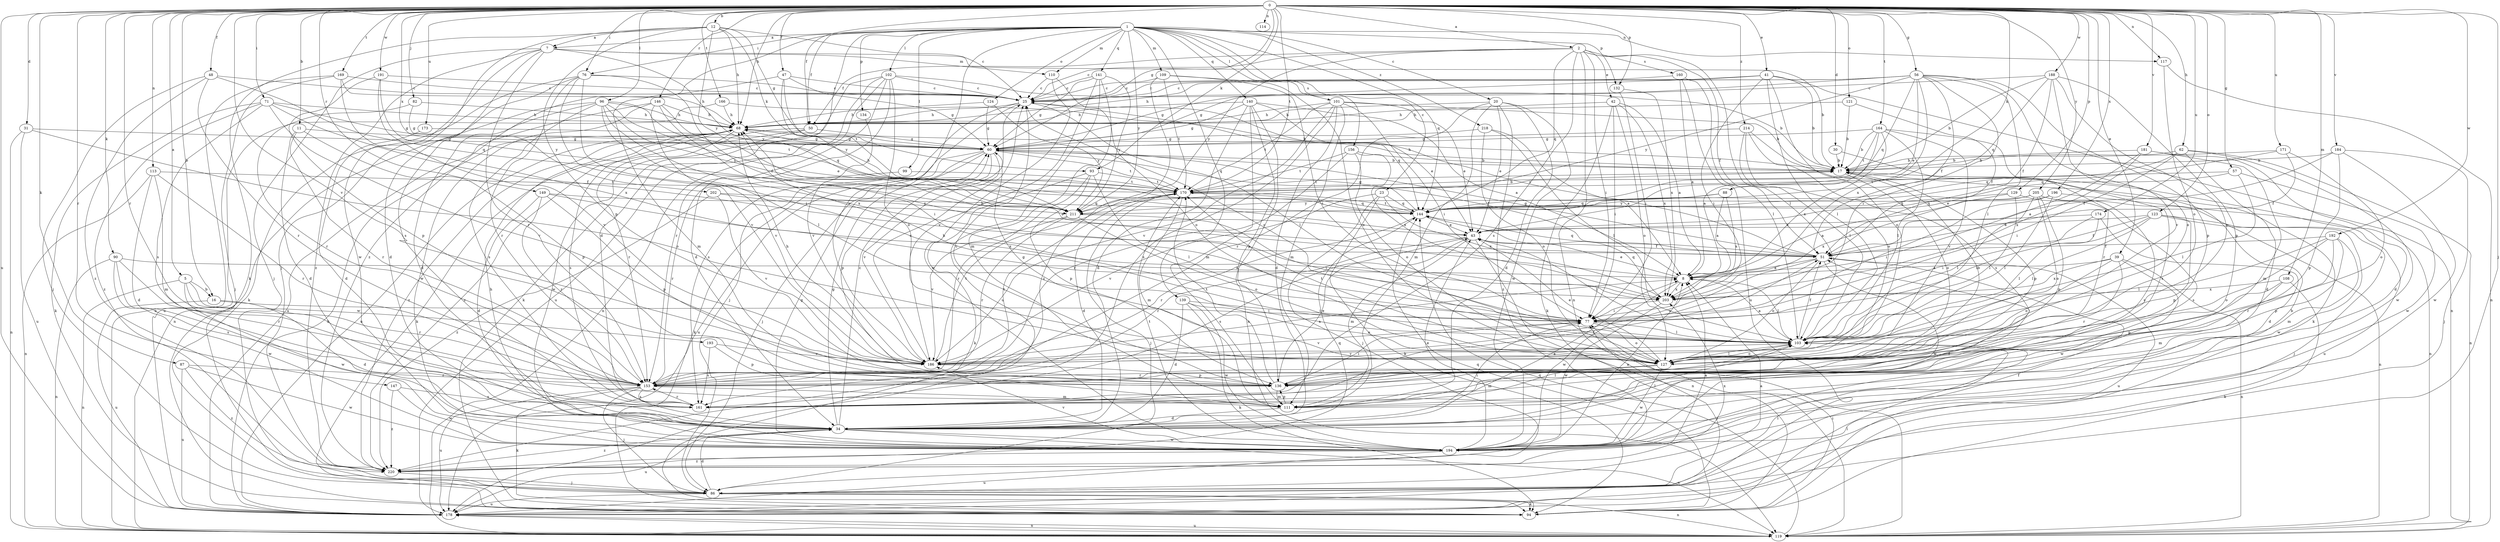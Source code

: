 strict digraph  {
0;
1;
2;
5;
7;
8;
11;
12;
16;
17;
20;
23;
25;
30;
31;
34;
39;
41;
42;
43;
47;
48;
50;
51;
56;
57;
60;
62;
68;
71;
76;
77;
82;
86;
87;
88;
90;
93;
94;
96;
99;
101;
102;
103;
108;
109;
110;
111;
113;
114;
117;
119;
121;
123;
124;
127;
129;
132;
134;
136;
139;
140;
141;
144;
146;
147;
149;
153;
156;
160;
161;
164;
166;
169;
170;
171;
173;
174;
178;
181;
184;
186;
188;
191;
192;
193;
194;
196;
202;
203;
205;
211;
214;
218;
220;
0 -> 2  [label=a];
0 -> 5  [label=a];
0 -> 11  [label=b];
0 -> 12  [label=b];
0 -> 16  [label=b];
0 -> 30  [label=d];
0 -> 31  [label=d];
0 -> 39  [label=e];
0 -> 41  [label=e];
0 -> 47  [label=f];
0 -> 48  [label=f];
0 -> 50  [label=f];
0 -> 56  [label=g];
0 -> 57  [label=g];
0 -> 60  [label=g];
0 -> 62  [label=h];
0 -> 68  [label=h];
0 -> 71  [label=i];
0 -> 76  [label=i];
0 -> 82  [label=j];
0 -> 86  [label=j];
0 -> 87  [label=k];
0 -> 88  [label=k];
0 -> 90  [label=k];
0 -> 93  [label=k];
0 -> 96  [label=l];
0 -> 108  [label=m];
0 -> 113  [label=n];
0 -> 114  [label=n];
0 -> 117  [label=n];
0 -> 121  [label=o];
0 -> 123  [label=o];
0 -> 129  [label=p];
0 -> 132  [label=p];
0 -> 146  [label=r];
0 -> 147  [label=r];
0 -> 149  [label=r];
0 -> 153  [label=r];
0 -> 164  [label=t];
0 -> 166  [label=t];
0 -> 169  [label=t];
0 -> 170  [label=t];
0 -> 171  [label=u];
0 -> 173  [label=u];
0 -> 174  [label=u];
0 -> 178  [label=u];
0 -> 181  [label=v];
0 -> 184  [label=v];
0 -> 186  [label=v];
0 -> 188  [label=w];
0 -> 191  [label=w];
0 -> 192  [label=w];
0 -> 196  [label=x];
0 -> 202  [label=x];
0 -> 205  [label=y];
0 -> 214  [label=z];
1 -> 7  [label=a];
1 -> 20  [label=c];
1 -> 23  [label=c];
1 -> 34  [label=d];
1 -> 50  [label=f];
1 -> 76  [label=i];
1 -> 99  [label=l];
1 -> 101  [label=l];
1 -> 102  [label=l];
1 -> 109  [label=m];
1 -> 110  [label=m];
1 -> 117  [label=n];
1 -> 124  [label=o];
1 -> 132  [label=p];
1 -> 134  [label=p];
1 -> 139  [label=q];
1 -> 140  [label=q];
1 -> 141  [label=q];
1 -> 144  [label=q];
1 -> 156  [label=s];
1 -> 186  [label=v];
1 -> 211  [label=y];
1 -> 218  [label=z];
1 -> 220  [label=z];
2 -> 25  [label=c];
2 -> 42  [label=e];
2 -> 50  [label=f];
2 -> 51  [label=f];
2 -> 77  [label=i];
2 -> 103  [label=l];
2 -> 119  [label=n];
2 -> 144  [label=q];
2 -> 160  [label=s];
2 -> 161  [label=s];
2 -> 211  [label=y];
5 -> 16  [label=b];
5 -> 119  [label=n];
5 -> 153  [label=r];
5 -> 193  [label=w];
5 -> 194  [label=w];
7 -> 17  [label=b];
7 -> 86  [label=j];
7 -> 110  [label=m];
7 -> 153  [label=r];
7 -> 161  [label=s];
7 -> 194  [label=w];
7 -> 211  [label=y];
7 -> 220  [label=z];
8 -> 43  [label=e];
8 -> 68  [label=h];
8 -> 103  [label=l];
8 -> 194  [label=w];
8 -> 203  [label=x];
11 -> 34  [label=d];
11 -> 60  [label=g];
11 -> 136  [label=p];
11 -> 153  [label=r];
12 -> 7  [label=a];
12 -> 25  [label=c];
12 -> 60  [label=g];
12 -> 68  [label=h];
12 -> 86  [label=j];
12 -> 93  [label=k];
12 -> 94  [label=k];
12 -> 136  [label=p];
12 -> 211  [label=y];
16 -> 34  [label=d];
16 -> 77  [label=i];
16 -> 178  [label=u];
17 -> 68  [label=h];
17 -> 119  [label=n];
17 -> 127  [label=o];
17 -> 136  [label=p];
17 -> 170  [label=t];
20 -> 34  [label=d];
20 -> 43  [label=e];
20 -> 68  [label=h];
20 -> 111  [label=m];
20 -> 153  [label=r];
20 -> 194  [label=w];
20 -> 220  [label=z];
23 -> 86  [label=j];
23 -> 94  [label=k];
23 -> 144  [label=q];
23 -> 186  [label=v];
23 -> 203  [label=x];
25 -> 68  [label=h];
25 -> 86  [label=j];
25 -> 103  [label=l];
25 -> 144  [label=q];
25 -> 161  [label=s];
30 -> 17  [label=b];
30 -> 161  [label=s];
31 -> 60  [label=g];
31 -> 119  [label=n];
31 -> 127  [label=o];
31 -> 178  [label=u];
34 -> 8  [label=a];
34 -> 25  [label=c];
34 -> 60  [label=g];
34 -> 77  [label=i];
34 -> 103  [label=l];
34 -> 119  [label=n];
34 -> 178  [label=u];
34 -> 194  [label=w];
34 -> 220  [label=z];
39 -> 8  [label=a];
39 -> 119  [label=n];
39 -> 127  [label=o];
39 -> 153  [label=r];
39 -> 194  [label=w];
39 -> 203  [label=x];
41 -> 17  [label=b];
41 -> 25  [label=c];
41 -> 60  [label=g];
41 -> 77  [label=i];
41 -> 103  [label=l];
41 -> 119  [label=n];
41 -> 127  [label=o];
42 -> 8  [label=a];
42 -> 68  [label=h];
42 -> 77  [label=i];
42 -> 94  [label=k];
42 -> 127  [label=o];
42 -> 203  [label=x];
43 -> 51  [label=f];
43 -> 103  [label=l];
43 -> 111  [label=m];
43 -> 119  [label=n];
43 -> 153  [label=r];
43 -> 161  [label=s];
47 -> 25  [label=c];
47 -> 60  [label=g];
47 -> 111  [label=m];
47 -> 170  [label=t];
47 -> 211  [label=y];
48 -> 25  [label=c];
48 -> 86  [label=j];
48 -> 144  [label=q];
48 -> 153  [label=r];
48 -> 220  [label=z];
50 -> 60  [label=g];
50 -> 94  [label=k];
50 -> 194  [label=w];
50 -> 220  [label=z];
51 -> 8  [label=a];
51 -> 25  [label=c];
51 -> 60  [label=g];
51 -> 127  [label=o];
51 -> 144  [label=q];
51 -> 178  [label=u];
51 -> 186  [label=v];
51 -> 194  [label=w];
56 -> 25  [label=c];
56 -> 43  [label=e];
56 -> 51  [label=f];
56 -> 60  [label=g];
56 -> 68  [label=h];
56 -> 77  [label=i];
56 -> 103  [label=l];
56 -> 127  [label=o];
56 -> 136  [label=p];
56 -> 144  [label=q];
56 -> 203  [label=x];
56 -> 211  [label=y];
57 -> 43  [label=e];
57 -> 103  [label=l];
57 -> 170  [label=t];
57 -> 194  [label=w];
60 -> 17  [label=b];
60 -> 51  [label=f];
60 -> 86  [label=j];
60 -> 94  [label=k];
60 -> 136  [label=p];
60 -> 170  [label=t];
60 -> 178  [label=u];
60 -> 186  [label=v];
62 -> 17  [label=b];
62 -> 34  [label=d];
62 -> 77  [label=i];
62 -> 119  [label=n];
62 -> 144  [label=q];
62 -> 194  [label=w];
68 -> 60  [label=g];
68 -> 153  [label=r];
68 -> 161  [label=s];
68 -> 178  [label=u];
68 -> 220  [label=z];
71 -> 51  [label=f];
71 -> 60  [label=g];
71 -> 68  [label=h];
71 -> 94  [label=k];
71 -> 161  [label=s];
71 -> 186  [label=v];
71 -> 220  [label=z];
76 -> 25  [label=c];
76 -> 34  [label=d];
76 -> 51  [label=f];
76 -> 77  [label=i];
76 -> 94  [label=k];
76 -> 153  [label=r];
76 -> 186  [label=v];
77 -> 103  [label=l];
77 -> 127  [label=o];
77 -> 186  [label=v];
82 -> 60  [label=g];
82 -> 68  [label=h];
82 -> 153  [label=r];
86 -> 8  [label=a];
86 -> 34  [label=d];
86 -> 51  [label=f];
86 -> 94  [label=k];
86 -> 103  [label=l];
86 -> 119  [label=n];
86 -> 178  [label=u];
87 -> 153  [label=r];
87 -> 178  [label=u];
87 -> 194  [label=w];
87 -> 220  [label=z];
88 -> 8  [label=a];
88 -> 144  [label=q];
88 -> 203  [label=x];
88 -> 211  [label=y];
90 -> 8  [label=a];
90 -> 119  [label=n];
90 -> 153  [label=r];
90 -> 161  [label=s];
90 -> 194  [label=w];
93 -> 94  [label=k];
93 -> 103  [label=l];
93 -> 136  [label=p];
93 -> 153  [label=r];
93 -> 170  [label=t];
94 -> 77  [label=i];
94 -> 144  [label=q];
96 -> 34  [label=d];
96 -> 43  [label=e];
96 -> 68  [label=h];
96 -> 103  [label=l];
96 -> 119  [label=n];
96 -> 161  [label=s];
96 -> 170  [label=t];
96 -> 203  [label=x];
96 -> 211  [label=y];
99 -> 153  [label=r];
99 -> 170  [label=t];
101 -> 17  [label=b];
101 -> 34  [label=d];
101 -> 43  [label=e];
101 -> 68  [label=h];
101 -> 77  [label=i];
101 -> 111  [label=m];
101 -> 161  [label=s];
101 -> 170  [label=t];
101 -> 186  [label=v];
102 -> 17  [label=b];
102 -> 25  [label=c];
102 -> 34  [label=d];
102 -> 94  [label=k];
102 -> 119  [label=n];
102 -> 127  [label=o];
102 -> 153  [label=r];
102 -> 178  [label=u];
103 -> 8  [label=a];
103 -> 25  [label=c];
103 -> 51  [label=f];
103 -> 68  [label=h];
103 -> 127  [label=o];
103 -> 186  [label=v];
108 -> 94  [label=k];
108 -> 111  [label=m];
108 -> 136  [label=p];
108 -> 203  [label=x];
109 -> 25  [label=c];
109 -> 77  [label=i];
109 -> 127  [label=o];
109 -> 170  [label=t];
109 -> 220  [label=z];
110 -> 25  [label=c];
110 -> 127  [label=o];
110 -> 194  [label=w];
111 -> 34  [label=d];
111 -> 103  [label=l];
111 -> 136  [label=p];
113 -> 34  [label=d];
113 -> 111  [label=m];
113 -> 119  [label=n];
113 -> 153  [label=r];
113 -> 170  [label=t];
117 -> 119  [label=n];
117 -> 127  [label=o];
119 -> 144  [label=q];
119 -> 178  [label=u];
121 -> 17  [label=b];
121 -> 51  [label=f];
121 -> 68  [label=h];
123 -> 43  [label=e];
123 -> 51  [label=f];
123 -> 77  [label=i];
123 -> 86  [label=j];
123 -> 103  [label=l];
123 -> 136  [label=p];
123 -> 194  [label=w];
124 -> 60  [label=g];
124 -> 68  [label=h];
124 -> 211  [label=y];
127 -> 17  [label=b];
127 -> 43  [label=e];
127 -> 60  [label=g];
127 -> 103  [label=l];
127 -> 111  [label=m];
127 -> 153  [label=r];
127 -> 170  [label=t];
127 -> 194  [label=w];
129 -> 103  [label=l];
129 -> 144  [label=q];
129 -> 161  [label=s];
129 -> 203  [label=x];
132 -> 77  [label=i];
132 -> 203  [label=x];
134 -> 186  [label=v];
136 -> 25  [label=c];
136 -> 43  [label=e];
136 -> 77  [label=i];
136 -> 111  [label=m];
136 -> 170  [label=t];
139 -> 34  [label=d];
139 -> 77  [label=i];
139 -> 94  [label=k];
139 -> 127  [label=o];
139 -> 194  [label=w];
140 -> 8  [label=a];
140 -> 34  [label=d];
140 -> 43  [label=e];
140 -> 60  [label=g];
140 -> 68  [label=h];
140 -> 111  [label=m];
140 -> 119  [label=n];
140 -> 136  [label=p];
141 -> 25  [label=c];
141 -> 60  [label=g];
141 -> 111  [label=m];
141 -> 178  [label=u];
141 -> 186  [label=v];
141 -> 211  [label=y];
144 -> 43  [label=e];
144 -> 60  [label=g];
144 -> 153  [label=r];
144 -> 170  [label=t];
146 -> 68  [label=h];
146 -> 77  [label=i];
146 -> 144  [label=q];
146 -> 178  [label=u];
146 -> 186  [label=v];
146 -> 194  [label=w];
147 -> 161  [label=s];
147 -> 194  [label=w];
147 -> 220  [label=z];
149 -> 34  [label=d];
149 -> 136  [label=p];
149 -> 144  [label=q];
149 -> 153  [label=r];
149 -> 203  [label=x];
153 -> 86  [label=j];
153 -> 94  [label=k];
153 -> 111  [label=m];
153 -> 161  [label=s];
153 -> 170  [label=t];
153 -> 178  [label=u];
156 -> 17  [label=b];
156 -> 127  [label=o];
156 -> 153  [label=r];
156 -> 170  [label=t];
156 -> 203  [label=x];
160 -> 8  [label=a];
160 -> 25  [label=c];
160 -> 103  [label=l];
160 -> 178  [label=u];
161 -> 51  [label=f];
161 -> 153  [label=r];
164 -> 8  [label=a];
164 -> 17  [label=b];
164 -> 60  [label=g];
164 -> 103  [label=l];
164 -> 153  [label=r];
164 -> 170  [label=t];
164 -> 186  [label=v];
164 -> 203  [label=x];
166 -> 17  [label=b];
166 -> 68  [label=h];
166 -> 178  [label=u];
169 -> 25  [label=c];
169 -> 68  [label=h];
169 -> 86  [label=j];
169 -> 119  [label=n];
169 -> 203  [label=x];
170 -> 17  [label=b];
170 -> 34  [label=d];
170 -> 68  [label=h];
170 -> 86  [label=j];
170 -> 111  [label=m];
170 -> 144  [label=q];
171 -> 17  [label=b];
171 -> 51  [label=f];
171 -> 127  [label=o];
171 -> 144  [label=q];
173 -> 34  [label=d];
173 -> 60  [label=g];
174 -> 34  [label=d];
174 -> 43  [label=e];
174 -> 77  [label=i];
174 -> 103  [label=l];
178 -> 68  [label=h];
178 -> 77  [label=i];
178 -> 103  [label=l];
178 -> 119  [label=n];
181 -> 8  [label=a];
181 -> 17  [label=b];
181 -> 34  [label=d];
181 -> 111  [label=m];
181 -> 203  [label=x];
184 -> 17  [label=b];
184 -> 51  [label=f];
184 -> 86  [label=j];
184 -> 136  [label=p];
184 -> 194  [label=w];
186 -> 8  [label=a];
186 -> 25  [label=c];
186 -> 68  [label=h];
186 -> 136  [label=p];
186 -> 170  [label=t];
188 -> 17  [label=b];
188 -> 25  [label=c];
188 -> 51  [label=f];
188 -> 127  [label=o];
188 -> 136  [label=p];
188 -> 144  [label=q];
188 -> 186  [label=v];
191 -> 25  [label=c];
191 -> 136  [label=p];
191 -> 186  [label=v];
191 -> 211  [label=y];
192 -> 51  [label=f];
192 -> 103  [label=l];
192 -> 111  [label=m];
192 -> 127  [label=o];
192 -> 136  [label=p];
192 -> 153  [label=r];
193 -> 136  [label=p];
193 -> 161  [label=s];
193 -> 186  [label=v];
194 -> 8  [label=a];
194 -> 17  [label=b];
194 -> 43  [label=e];
194 -> 51  [label=f];
194 -> 60  [label=g];
194 -> 68  [label=h];
194 -> 170  [label=t];
194 -> 178  [label=u];
194 -> 186  [label=v];
194 -> 220  [label=z];
196 -> 77  [label=i];
196 -> 103  [label=l];
196 -> 144  [label=q];
196 -> 178  [label=u];
202 -> 43  [label=e];
202 -> 186  [label=v];
202 -> 211  [label=y];
202 -> 220  [label=z];
203 -> 77  [label=i];
203 -> 144  [label=q];
203 -> 194  [label=w];
205 -> 8  [label=a];
205 -> 103  [label=l];
205 -> 119  [label=n];
205 -> 127  [label=o];
205 -> 136  [label=p];
205 -> 161  [label=s];
205 -> 211  [label=y];
211 -> 77  [label=i];
211 -> 127  [label=o];
211 -> 153  [label=r];
211 -> 186  [label=v];
214 -> 60  [label=g];
214 -> 94  [label=k];
214 -> 103  [label=l];
214 -> 127  [label=o];
214 -> 161  [label=s];
218 -> 8  [label=a];
218 -> 60  [label=g];
218 -> 103  [label=l];
218 -> 127  [label=o];
220 -> 8  [label=a];
220 -> 86  [label=j];
220 -> 144  [label=q];
220 -> 203  [label=x];
}

